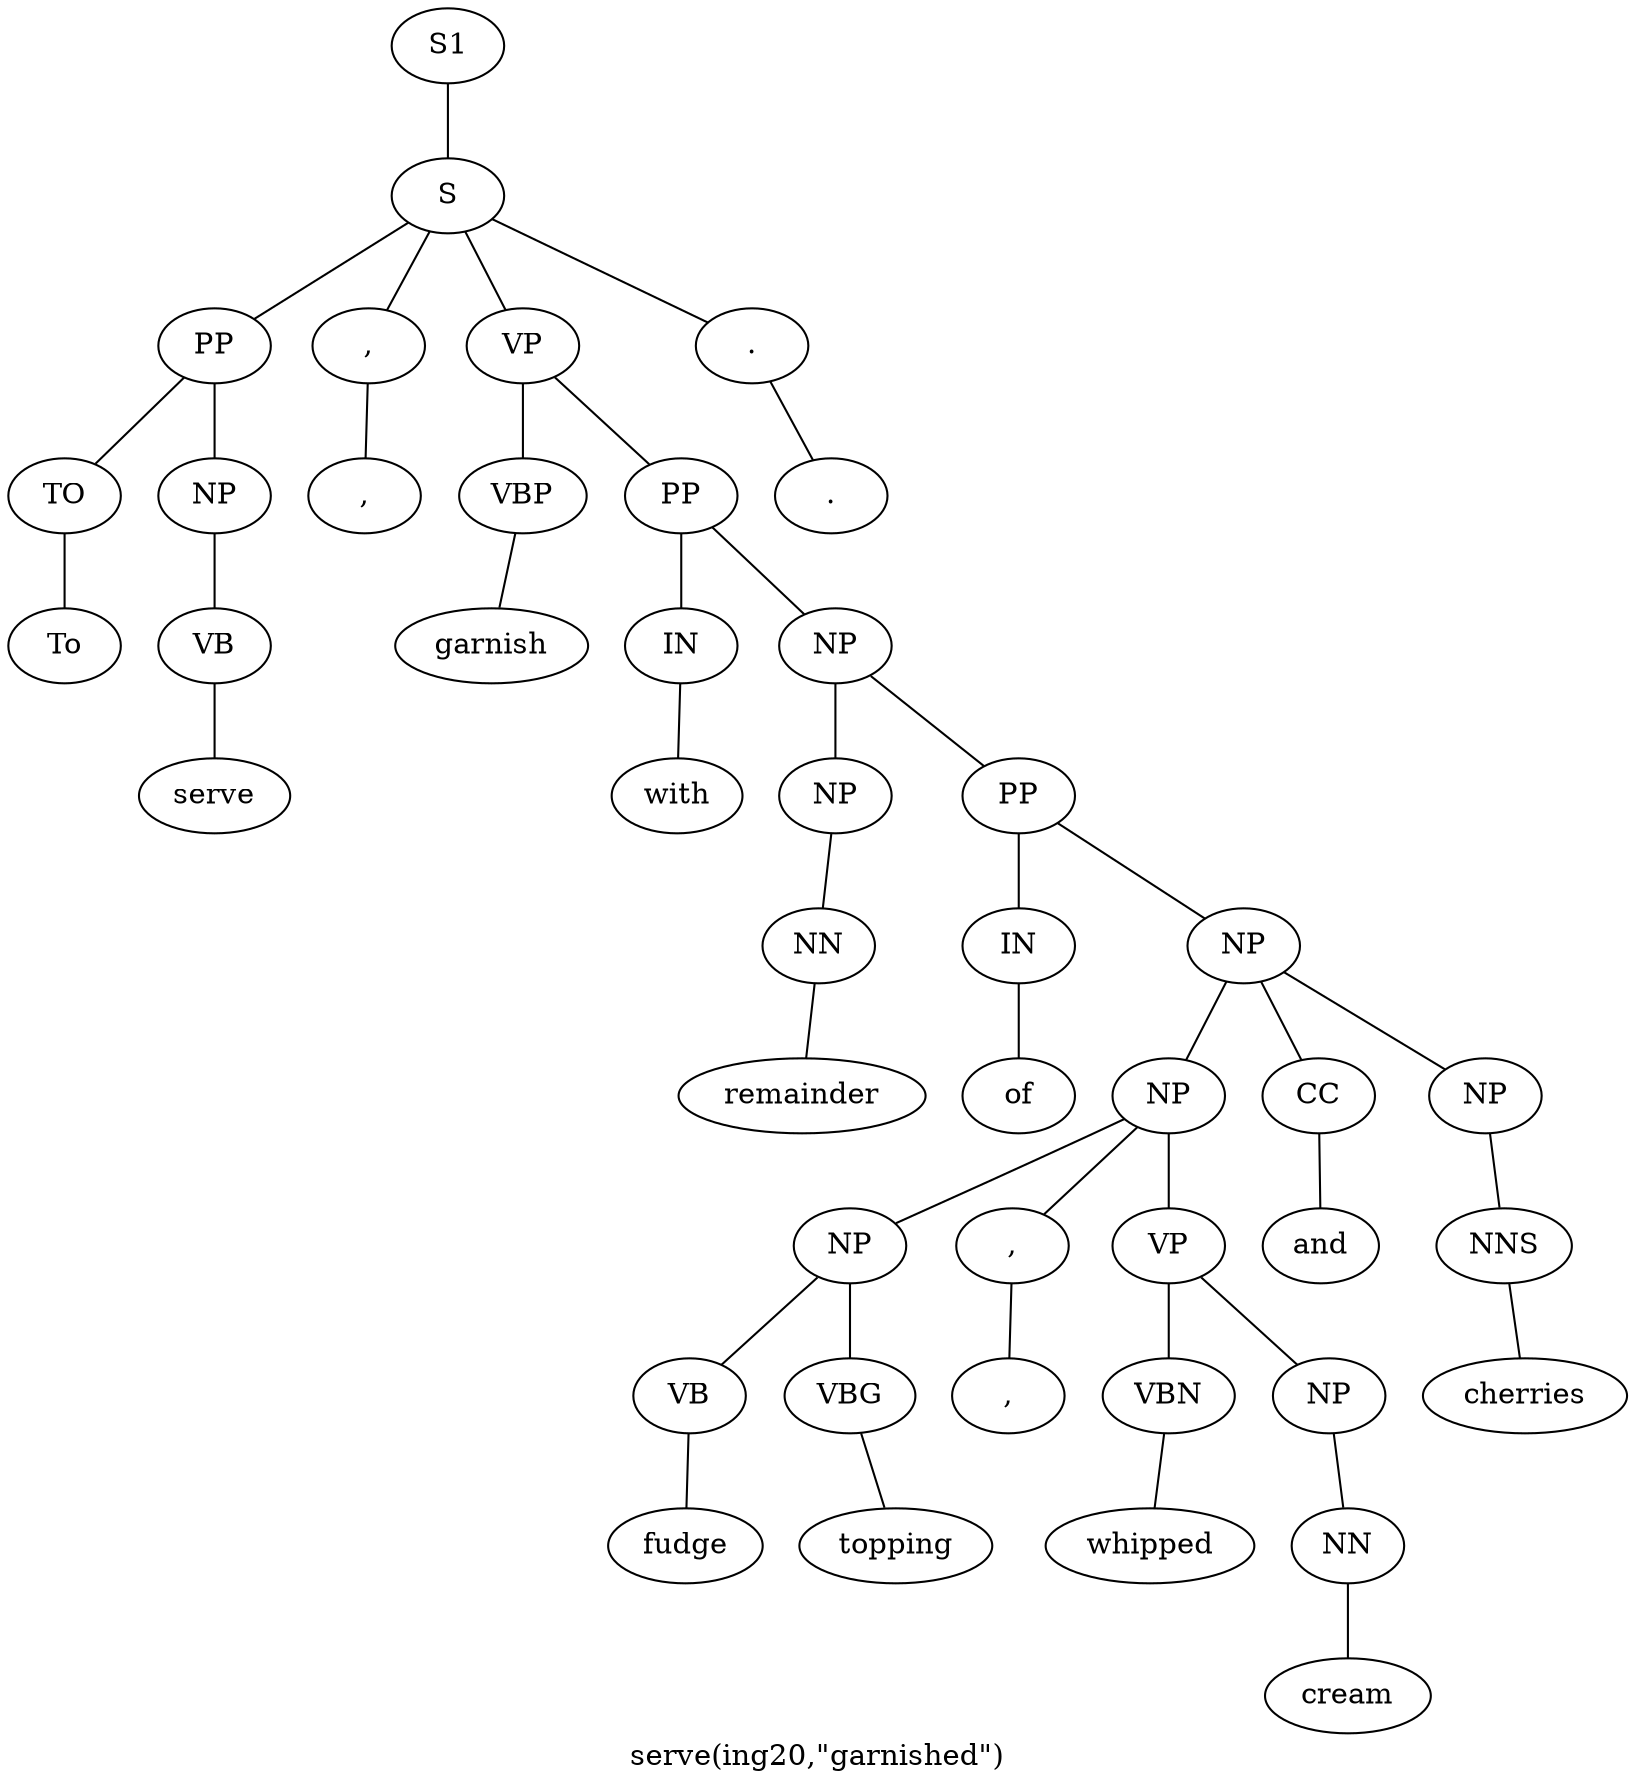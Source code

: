 graph SyntaxGraph {
	label = "serve(ing20,\"garnished\")";
	Node0 [label="S1"];
	Node1 [label="S"];
	Node2 [label="PP"];
	Node3 [label="TO"];
	Node4 [label="To"];
	Node5 [label="NP"];
	Node6 [label="VB"];
	Node7 [label="serve"];
	Node8 [label=","];
	Node9 [label=","];
	Node10 [label="VP"];
	Node11 [label="VBP"];
	Node12 [label="garnish"];
	Node13 [label="PP"];
	Node14 [label="IN"];
	Node15 [label="with"];
	Node16 [label="NP"];
	Node17 [label="NP"];
	Node18 [label="NN"];
	Node19 [label="remainder"];
	Node20 [label="PP"];
	Node21 [label="IN"];
	Node22 [label="of"];
	Node23 [label="NP"];
	Node24 [label="NP"];
	Node25 [label="NP"];
	Node26 [label="VB"];
	Node27 [label="fudge"];
	Node28 [label="VBG"];
	Node29 [label="topping"];
	Node30 [label=","];
	Node31 [label=","];
	Node32 [label="VP"];
	Node33 [label="VBN"];
	Node34 [label="whipped"];
	Node35 [label="NP"];
	Node36 [label="NN"];
	Node37 [label="cream"];
	Node38 [label="CC"];
	Node39 [label="and"];
	Node40 [label="NP"];
	Node41 [label="NNS"];
	Node42 [label="cherries"];
	Node43 [label="."];
	Node44 [label="."];

	Node0 -- Node1;
	Node1 -- Node2;
	Node1 -- Node8;
	Node1 -- Node10;
	Node1 -- Node43;
	Node2 -- Node3;
	Node2 -- Node5;
	Node3 -- Node4;
	Node5 -- Node6;
	Node6 -- Node7;
	Node8 -- Node9;
	Node10 -- Node11;
	Node10 -- Node13;
	Node11 -- Node12;
	Node13 -- Node14;
	Node13 -- Node16;
	Node14 -- Node15;
	Node16 -- Node17;
	Node16 -- Node20;
	Node17 -- Node18;
	Node18 -- Node19;
	Node20 -- Node21;
	Node20 -- Node23;
	Node21 -- Node22;
	Node23 -- Node24;
	Node23 -- Node38;
	Node23 -- Node40;
	Node24 -- Node25;
	Node24 -- Node30;
	Node24 -- Node32;
	Node25 -- Node26;
	Node25 -- Node28;
	Node26 -- Node27;
	Node28 -- Node29;
	Node30 -- Node31;
	Node32 -- Node33;
	Node32 -- Node35;
	Node33 -- Node34;
	Node35 -- Node36;
	Node36 -- Node37;
	Node38 -- Node39;
	Node40 -- Node41;
	Node41 -- Node42;
	Node43 -- Node44;
}